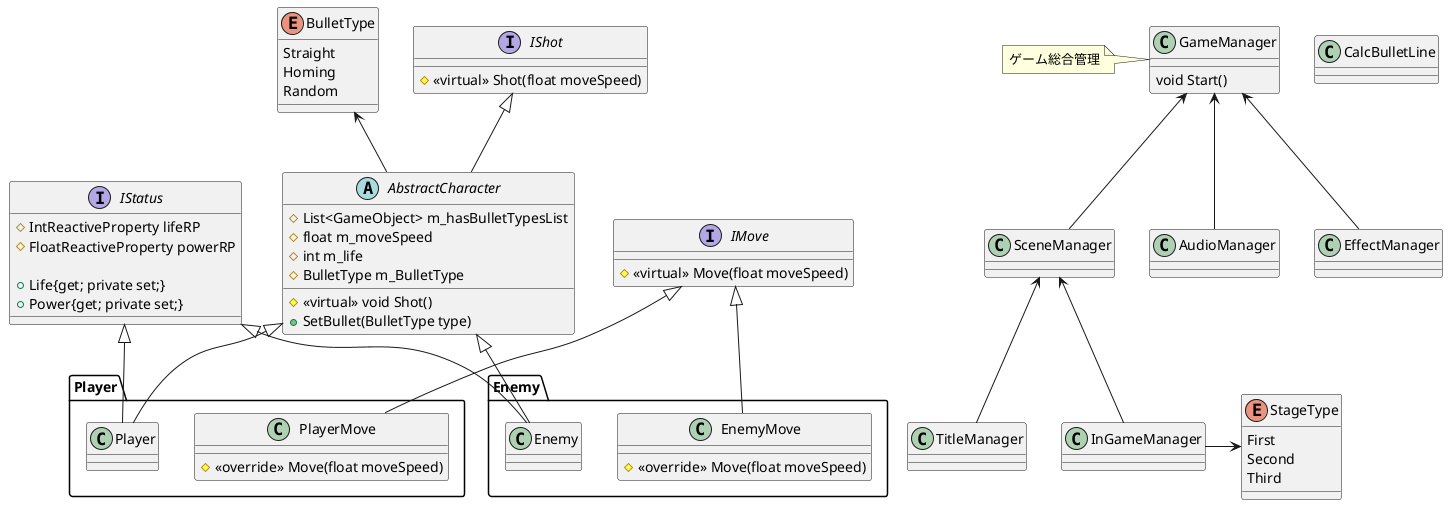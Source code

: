 @startuml

/'ゲーム進行管理クラス'/
class GameManager{
    void Start()
}
note left : ゲーム総合管理

/'シーン管理クラス'/
class SceneManager{
}

/'BGM,SE管理クラス'/
class AudioManager{
}

/'BGM,SE管理クラス'/
class EffectManager{
}

/'タイトルシーン管理クラス'/
class TitleManager{
}

/'インゲームシーン管理クラス'/
class InGameManager{
}

/'ステージステート'/
enum StageType{
    First
    Second
    Third
}

/'弾の種類'/
enum BulletType{
    Straight
    Homing
    Random
    
}

/'抽象化キャラクター'/
abstract class AbstractCharacter{
    #List<GameObject> m_hasBulletTypesList
    #float m_moveSpeed
    #int m_life
    #BulletType m_BulletType

    #<<virtual>> void Shot()
    + SetBullet(BulletType type)
}

namespace Player{
    /'プレイヤー'/
    class Player{
    }

    /'プレイヤーの移動'/
    class PlayerMove{
        #<<override>> Move(float moveSpeed)
    }
}

namespace Enemy{
    /'エネミー'/
    class Enemy{
    }

    /'敵の移動'/
    class EnemyMove{
        #<<override>> Move(float moveSpeed)
    }
}
interface IShot{
    #<<virtual>> Shot(float moveSpeed)
}

/'移動インタフェース'/
interface IMove{
    #<<virtual>> Move(float moveSpeed)
}

/'ステータスインタフェース'/
interface IStatus{
    # IntReactiveProperty lifeRP
    # FloatReactiveProperty powerRP

    +Life{get; private set;}
    +Power{get; private set;}
}

/'弾道計算処理クラス'/
class CalcBulletLine{
}

SceneManager -u-> GameManager
AudioManager -u-> GameManager
EffectManager -u-> GameManager
TitleManager -u-> SceneManager
InGameManager -u-> SceneManager
InGameManager -r-> StageType

AbstractCharacter -u-> BulletType
AbstractCharacter <|-- Player.Player
AbstractCharacter <|-- Enemy.Enemy

IMove <|-d- Player.PlayerMove
IMove <|-d- Enemy.EnemyMove

AbstractCharacter -u-|> IShot

Player.Player -u-|> IStatus
Enemy.Enemy -u-|> IStatus


@enduml